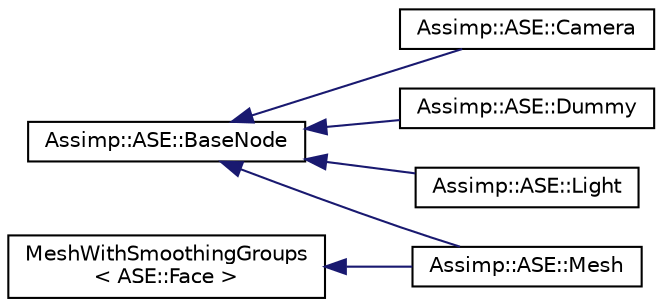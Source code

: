 digraph "Graphical Class Hierarchy"
{
  edge [fontname="Helvetica",fontsize="10",labelfontname="Helvetica",labelfontsize="10"];
  node [fontname="Helvetica",fontsize="10",shape=record];
  rankdir="LR";
  Node1 [label="Assimp::ASE::BaseNode",height=0.2,width=0.4,color="black", fillcolor="white", style="filled",URL="$struct_assimp_1_1_a_s_e_1_1_base_node.html"];
  Node1 -> Node2 [dir="back",color="midnightblue",fontsize="10",style="solid",fontname="Helvetica"];
  Node2 [label="Assimp::ASE::Camera",height=0.2,width=0.4,color="black", fillcolor="white", style="filled",URL="$struct_assimp_1_1_a_s_e_1_1_camera.html"];
  Node1 -> Node3 [dir="back",color="midnightblue",fontsize="10",style="solid",fontname="Helvetica"];
  Node3 [label="Assimp::ASE::Dummy",height=0.2,width=0.4,color="black", fillcolor="white", style="filled",URL="$struct_assimp_1_1_a_s_e_1_1_dummy.html"];
  Node1 -> Node4 [dir="back",color="midnightblue",fontsize="10",style="solid",fontname="Helvetica"];
  Node4 [label="Assimp::ASE::Light",height=0.2,width=0.4,color="black", fillcolor="white", style="filled",URL="$struct_assimp_1_1_a_s_e_1_1_light.html"];
  Node1 -> Node5 [dir="back",color="midnightblue",fontsize="10",style="solid",fontname="Helvetica"];
  Node5 [label="Assimp::ASE::Mesh",height=0.2,width=0.4,color="black", fillcolor="white", style="filled",URL="$struct_assimp_1_1_a_s_e_1_1_mesh.html"];
  Node6 [label="MeshWithSmoothingGroups\l\< ASE::Face \>",height=0.2,width=0.4,color="black", fillcolor="white", style="filled",URL="$struct_mesh_with_smoothing_groups.html"];
  Node6 -> Node5 [dir="back",color="midnightblue",fontsize="10",style="solid",fontname="Helvetica"];
}
